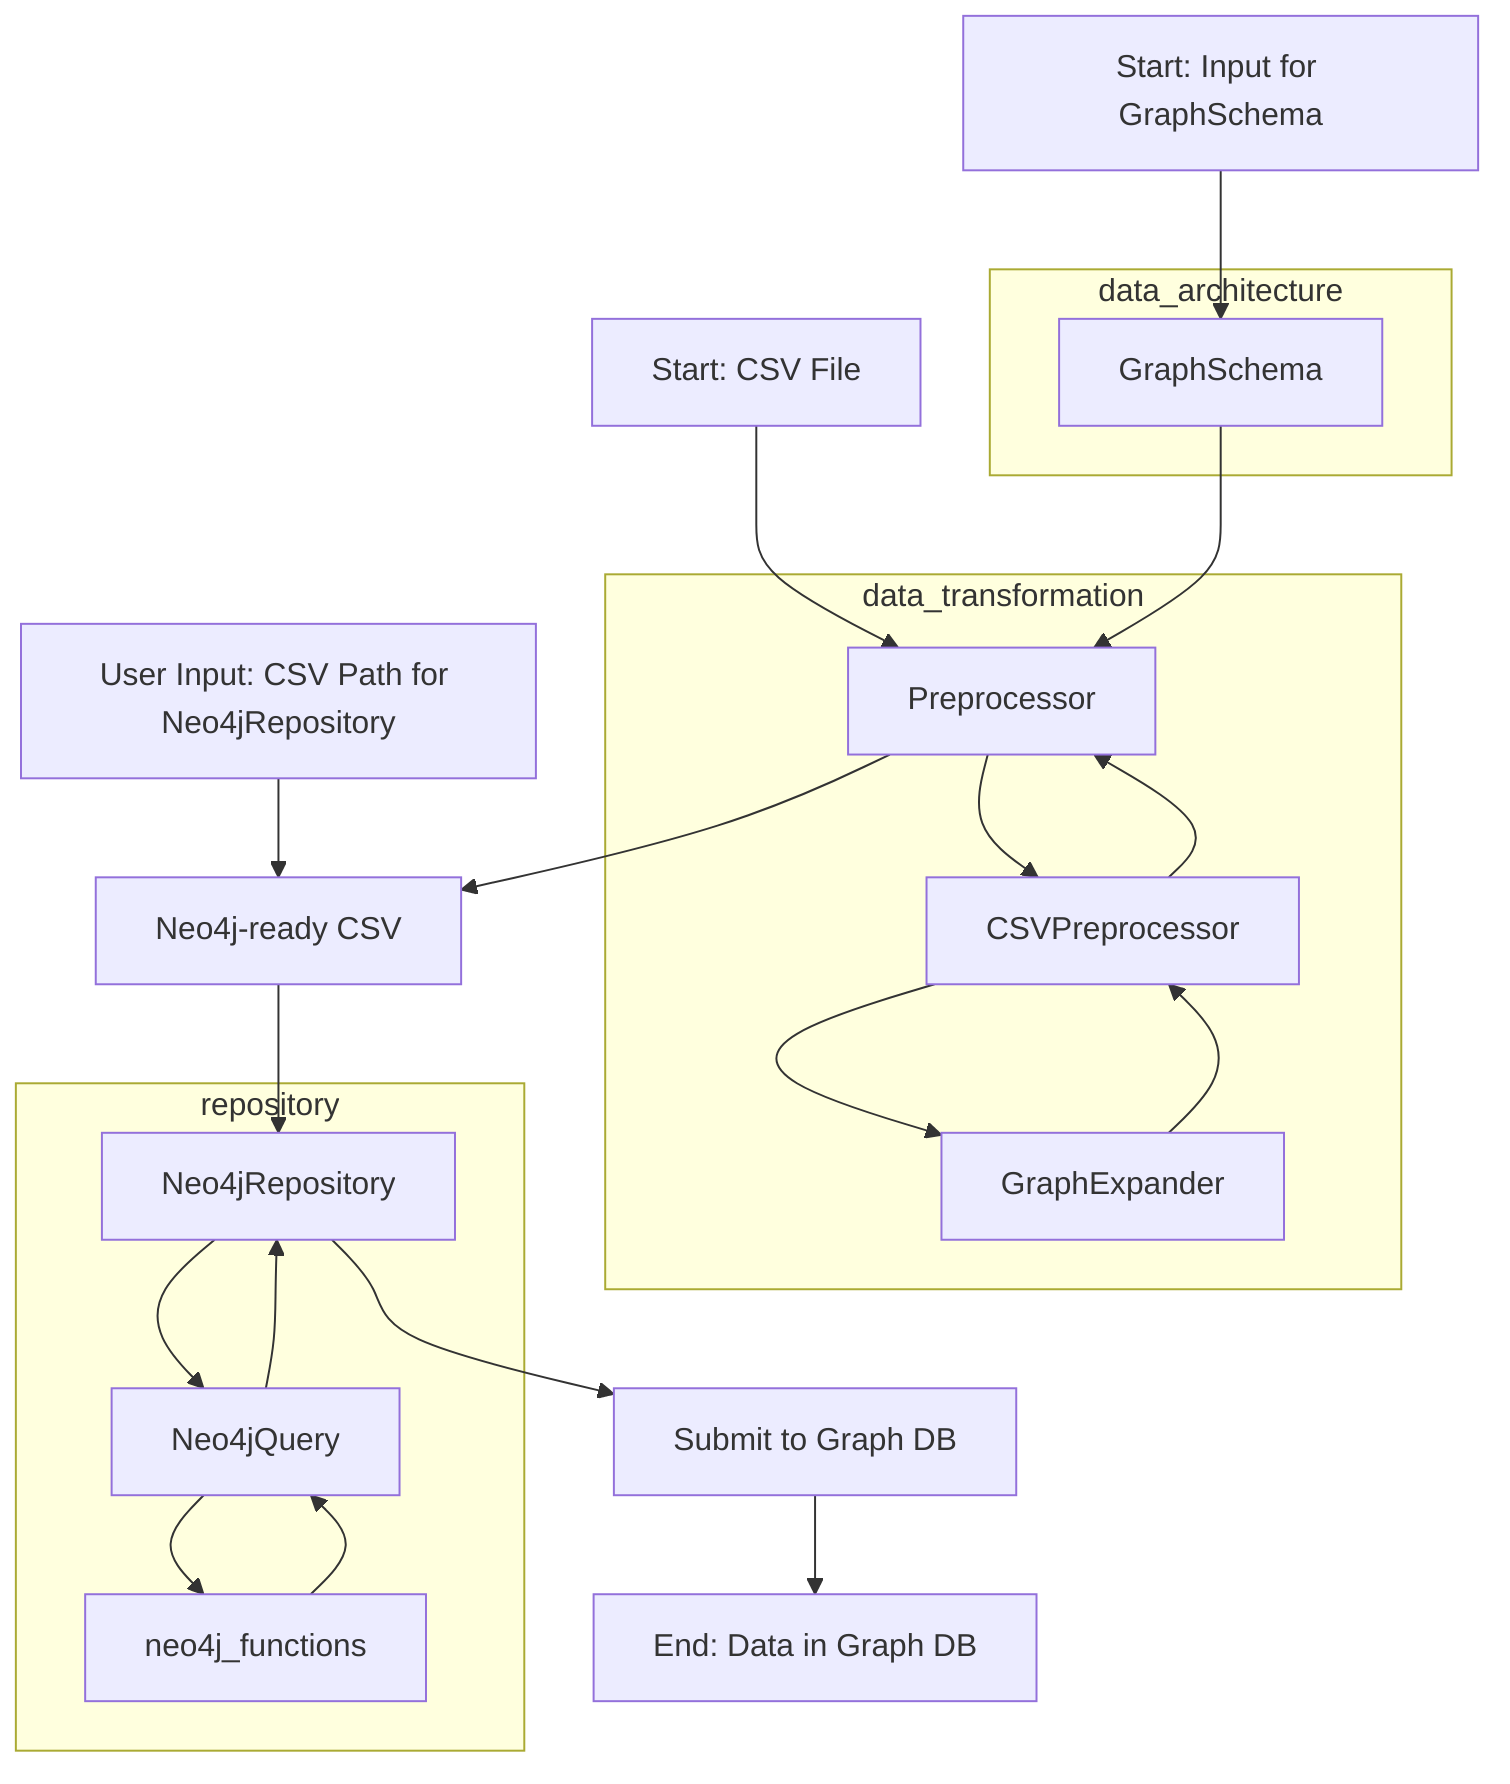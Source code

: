 ---
config:
  layout: fixed
---
flowchart TD
 subgraph data_transformation["data_transformation"]
        B["Preprocessor"]
        BB["CSVPreprocessor"]
        C["GraphExpander"]
  end
 subgraph repository["repository"]
        F["Neo4jRepository"]
        G["Neo4jQuery"]
        H["neo4j_functions"]
  end
 subgraph data_architecture["data_architecture"]
        L["GraphSchema"]
  end
    A["Start: CSV File"] --> B
    B --> BB & E["Neo4j-ready CSV"]
    BB --> C & B
    C --> BB
    E --> F
    F --> G & J["Submit to Graph DB"]
    G --> F & H
    H --> G
    J --> K["End: Data in Graph DB"]
    AA["Start: Input for GraphSchema"] --> L
    L --> B
    M["User Input: CSV Path for Neo4jRepository"] --> E